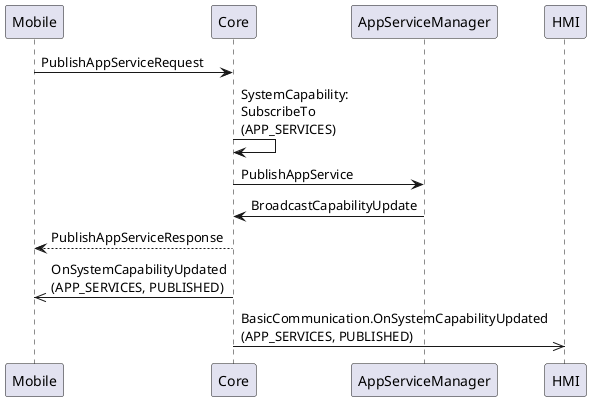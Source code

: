 @startuml OnSystemCapabilityUpdated_PUBLISHED
participant Mobile
participant Core
participant AppServiceManager
participant HMI

Mobile -> Core : PublishAppServiceRequest
Core -> Core : SystemCapability:\nSubscribeTo\n(APP_SERVICES)
Core -> AppServiceManager : PublishAppService
AppServiceManager -> Core :BroadcastCapabilityUpdate
Core --> Mobile : PublishAppServiceResponse
Core ->> Mobile : OnSystemCapabilityUpdated\n(APP_SERVICES, PUBLISHED)
Core ->> HMI : BasicCommunication.OnSystemCapabilityUpdated\n(APP_SERVICES, PUBLISHED)

@enduml
